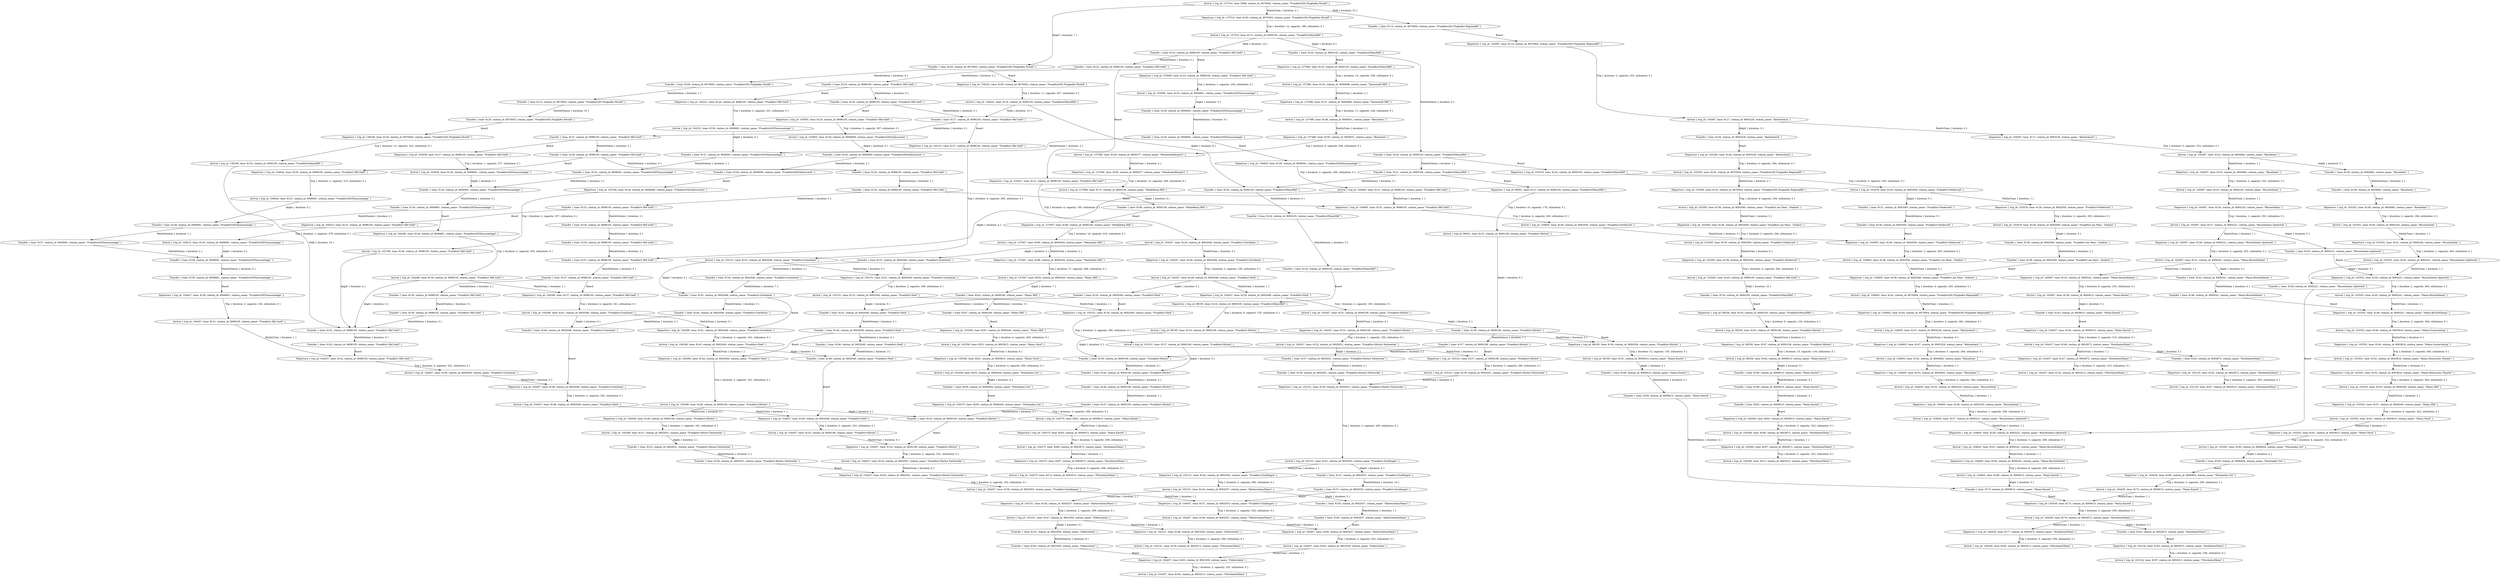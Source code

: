 digraph {
    0 [ label = "Transfer { time: 8124, station_id: 8000105, station_name: \"Frankfurt(Main)Hbf\" }" ]
    1 [ label = "Departure { trip_id: 99195, time: 8124, station_id: 8000105, station_name: \"Frankfurt(Main)Hbf\" }" ]
    2 [ label = "Transfer { time: 8124, station_id: 8000105, station_name: \"Frankfurt(Main)Hbf\" }" ]
    3 [ label = "Arrival { trip_id: 99195, time: 8133, station_id: 8000106, station_name: \"Frankfurt-Höchst\" }" ]
    4 [ label = "Departure { trip_id: 99195, time: 8136, station_id: 8000106, station_name: \"Frankfurt-Höchst\" }" ]
    5 [ label = "Transfer { time: 8136, station_id: 8000106, station_name: \"Frankfurt-Höchst\" }" ]
    6 [ label = "Arrival { trip_id: 99195, time: 8151, station_id: 8000615, station_name: \"Mainz-Kastel\" }" ]
    7 [ label = "Transfer { time: 8169, station_id: 8000615, station_name: \"Mainz-Kastel\" }" ]
    8 [ label = "Transfer { time: 8199, station_id: 8000615, station_name: \"Mainz-Kastel\" }" ]
    9 [ label = "Departure { trip_id: 99258, time: 8154, station_id: 8000105, station_name: \"Frankfurt(Main)Hbf\" }" ]
    10 [ label = "Transfer { time: 8154, station_id: 8000105, station_name: \"Frankfurt(Main)Hbf\" }" ]
    11 [ label = "Arrival { trip_id: 99258, time: 8163, station_id: 8000106, station_name: \"Frankfurt-Höchst\" }" ]
    12 [ label = "Departure { trip_id: 99258, time: 8167, station_id: 8000106, station_name: \"Frankfurt-Höchst\" }" ]
    13 [ label = "Arrival { trip_id: 99258, time: 8182, station_id: 8000615, station_name: \"Mainz-Kastel\" }" ]
    14 [ label = "Departure { trip_id: 99501, time: 8121, station_id: 8000105, station_name: \"Frankfurt(Main)Hbf\" }" ]
    15 [ label = "Transfer { time: 8121, station_id: 8000105, station_name: \"Frankfurt(Main)Hbf\" }" ]
    16 [ label = "Arrival { trip_id: 99501, time: 8131, station_id: 8000106, station_name: \"Frankfurt-Höchst\" }" ]
    17 [ label = "Transfer { time: 8124, station_id: 8000105, station_name: \"Frankfurt(Main)Hbf\" }" ]
    18 [ label = "Transfer { time: 8142, station_id: 8098105, station_name: \"Frankfurt Hbf (tief)\" }" ]
    19 [ label = "Transfer { time: 8137, station_id: 8006691, station_name: \"Frankfurt(M)Taunusanlage\" }" ]
    20 [ label = "Transfer { time: 8139, station_id: 8098105, station_name: \"Frankfurt Hbf (tief)\" }" ]
    21 [ label = "Departure { trip_id: 103095, time: 8122, station_id: 8098105, station_name: \"Frankfurt Hbf (tief)\" }" ]
    22 [ label = "Transfer { time: 8122, station_id: 8098105, station_name: \"Frankfurt Hbf (tief)\" }" ]
    23 [ label = "Arrival { trip_id: 103095, time: 8123, station_id: 8006691, station_name: \"Frankfurt(M)Taunusanlage\" }" ]
    24 [ label = "Departure { trip_id: 103134, time: 8192, station_id: 8002872, station_name: \"Hochheim(Main)\" }" ]
    25 [ label = "Transfer { time: 8192, station_id: 8002872, station_name: \"Hochheim(Main)\" }" ]
    26 [ label = "Arrival { trip_id: 103134, time: 8197, station_id: 8002013, station_name: \"Flörsheim(Main)\" }" ]
    27 [ label = "Departure { trip_id: 103135, time: 8162, station_id: 8002872, station_name: \"Hochheim(Main)\" }" ]
    28 [ label = "Transfer { time: 8162, station_id: 8002872, station_name: \"Hochheim(Main)\" }" ]
    29 [ label = "Arrival { trip_id: 103135, time: 8167, station_id: 8002013, station_name: \"Flörsheim(Main)\" }" ]
    30 [ label = "Transfer { time: 8134, station_id: 8098105, station_name: \"Frankfurt Hbf (tief)\" }" ]
    31 [ label = "Transfer { time: 8136, station_id: 8006691, station_name: \"Frankfurt(M)Taunusanlage\" }" ]
    32 [ label = "Transfer { time: 8147, station_id: 8002053, station_name: \"Frankfurt-Sindlingen\" }" ]
    33 [ label = "Transfer { time: 8152, station_id: 8002051, station_name: \"Frankfurt-Höchst Farbwerke\" }" ]
    34 [ label = "Departure { trip_id: 103151, time: 8127, station_id: 8098105, station_name: \"Frankfurt Hbf (tief)\" }" ]
    35 [ label = "Transfer { time: 8127, station_id: 8098105, station_name: \"Frankfurt Hbf (tief)\" }" ]
    36 [ label = "Arrival { trip_id: 103151, time: 8131, station_id: 8002046, station_name: \"Frankfurt-Griesheim\" }" ]
    37 [ label = "Departure { trip_id: 103151, time: 8131, station_id: 8002046, station_name: \"Frankfurt-Griesheim\" }" ]
    38 [ label = "Transfer { time: 8131, station_id: 8002046, station_name: \"Frankfurt-Griesheim\" }" ]
    39 [ label = "Arrival { trip_id: 103151, time: 8133, station_id: 8002049, station_name: \"Frankfurt-Nied\" }" ]
    40 [ label = "Departure { trip_id: 103151, time: 8134, station_id: 8002049, station_name: \"Frankfurt-Nied\" }" ]
    41 [ label = "Transfer { time: 8134, station_id: 8002049, station_name: \"Frankfurt-Nied\" }" ]
    42 [ label = "Arrival { trip_id: 103151, time: 8137, station_id: 8000106, station_name: \"Frankfurt-Höchst\" }" ]
    43 [ label = "Departure { trip_id: 103151, time: 8137, station_id: 8000106, station_name: \"Frankfurt-Höchst\" }" ]
    44 [ label = "Transfer { time: 8137, station_id: 8000106, station_name: \"Frankfurt-Höchst\" }" ]
    45 [ label = "Arrival { trip_id: 103151, time: 8139, station_id: 8002051, station_name: \"Frankfurt-Höchst Farbwerke\" }" ]
    46 [ label = "Departure { trip_id: 103151, time: 8139, station_id: 8002051, station_name: \"Frankfurt-Höchst Farbwerke\" }" ]
    47 [ label = "Transfer { time: 8139, station_id: 8002051, station_name: \"Frankfurt-Höchst Farbwerke\" }" ]
    48 [ label = "Arrival { trip_id: 103151, time: 8141, station_id: 8002053, station_name: \"Frankfurt-Sindlingen\" }" ]
    49 [ label = "Departure { trip_id: 103151, time: 8142, station_id: 8002053, station_name: \"Frankfurt-Sindlingen\" }" ]
    50 [ label = "Arrival { trip_id: 103151, time: 8144, station_id: 8002637, station_name: \"Hattersheim(Main)\" }" ]
    51 [ label = "Departure { trip_id: 103151, time: 8145, station_id: 8002637, station_name: \"Hattersheim(Main)\" }" ]
    52 [ label = "Arrival { trip_id: 103151, time: 8147, station_id: 8001659, station_name: \"Eddersheim\" }" ]
    53 [ label = "Departure { trip_id: 103151, time: 8148, station_id: 8001659, station_name: \"Eddersheim\" }" ]
    54 [ label = "Arrival { trip_id: 103151, time: 8150, station_id: 8002013, station_name: \"Flörsheim(Main)\" }" ]
    55 [ label = "Transfer { time: 8142, station_id: 8000241, station_name: \"Mainz-Bischofsheim\" }" ]
    56 [ label = "Departure { trip_id: 103265, time: 8126, station_id: 8003228, station_name: \"Kelsterbach\" }" ]
    57 [ label = "Transfer { time: 8126, station_id: 8003228, station_name: \"Kelsterbach\" }" ]
    58 [ label = "Arrival { trip_id: 103265, time: 8130, station_id: 8070004, station_name: \"Frankfurt(M) Flughafen Regionalbf\" }" ]
    59 [ label = "Departure { trip_id: 103265, time: 8132, station_id: 8070004, station_name: \"Frankfurt(M) Flughafen Regionalbf\" }" ]
    60 [ label = "Arrival { trip_id: 103265, time: 8136, station_id: 8002040, station_name: \"Frankfurt am Main - Stadion\" }" ]
    61 [ label = "Departure { trip_id: 103265, time: 8136, station_id: 8002040, station_name: \"Frankfurt am Main - Stadion\" }" ]
    62 [ label = "Transfer { time: 8136, station_id: 8002040, station_name: \"Frankfurt am Main - Stadion\" }" ]
    63 [ label = "Arrival { trip_id: 103265, time: 8139, station_id: 8002050, station_name: \"Frankfurt-Niederrad\" }" ]
    64 [ label = "Departure { trip_id: 103265, time: 8139, station_id: 8002050, station_name: \"Frankfurt-Niederrad\" }" ]
    65 [ label = "Arrival { trip_id: 103265, time: 8143, station_id: 8098105, station_name: \"Frankfurt Hbf (tief)\" }" ]
    66 [ label = "Departure { trip_id: 103352, time: 8138, station_id: 8004962, station_name: \"Raunheim\" }" ]
    67 [ label = "Transfer { time: 8138, station_id: 8004962, station_name: \"Raunheim\" }" ]
    68 [ label = "Arrival { trip_id: 103352, time: 8140, station_id: 8005220, station_name: \"Rüsselsheim\" }" ]
    69 [ label = "Departure { trip_id: 103352, time: 8141, station_id: 8005220, station_name: \"Rüsselsheim\" }" ]
    70 [ label = "Arrival { trip_id: 103352, time: 8142, station_id: 8005221, station_name: \"Rüsselsheim Opelwerk\" }" ]
    71 [ label = "Departure { trip_id: 103352, time: 8143, station_id: 8005221, station_name: \"Rüsselsheim Opelwerk\" }" ]
    72 [ label = "Transfer { time: 8143, station_id: 8005221, station_name: \"Rüsselsheim Opelwerk\" }" ]
    73 [ label = "Arrival { trip_id: 103352, time: 8145, station_id: 8000241, station_name: \"Mainz-Bischofsheim\" }" ]
    74 [ label = "Departure { trip_id: 103352, time: 8146, station_id: 8000241, station_name: \"Mainz-Bischofsheim\" }" ]
    75 [ label = "Transfer { time: 8146, station_id: 8000241, station_name: \"Mainz-Bischofsheim\" }" ]
    76 [ label = "Arrival { trip_id: 103352, time: 8149, station_id: 8003818, station_name: \"Mainz-Gustavsburg\" }" ]
    77 [ label = "Departure { trip_id: 103352, time: 8149, station_id: 8003818, station_name: \"Mainz-Gustavsburg\" }" ]
    78 [ label = "Arrival { trip_id: 103352, time: 8152, station_id: 8003816, station_name: \"Mainz Römisches Theater\" }" ]
    79 [ label = "Departure { trip_id: 103352, time: 8152, station_id: 8003816, station_name: \"Mainz Römisches Theater\" }" ]
    80 [ label = "Arrival { trip_id: 103352, time: 8155, station_id: 8000240, station_name: \"Mainz Hbf\" }" ]
    81 [ label = "Departure { trip_id: 103352, time: 8157, station_id: 8000240, station_name: \"Mainz Hbf\" }" ]
    82 [ label = "Arrival { trip_id: 103352, time: 8161, station_id: 8003815, station_name: \"Mainz Nord\" }" ]
    83 [ label = "Departure { trip_id: 103352, time: 8161, station_id: 8003815, station_name: \"Mainz Nord\" }" ]
    84 [ label = "Arrival { trip_id: 103352, time: 8165, station_id: 8006404, station_name: \"Wiesbaden Ost\" }" ]
    85 [ label = "Departure { trip_id: 103356, time: 8247, station_id: 8000240, station_name: \"Mainz Hbf\" }" ]
    86 [ label = "Transfer { time: 8247, station_id: 8000240, station_name: \"Mainz Hbf\" }" ]
    87 [ label = "Arrival { trip_id: 103356, time: 8251, station_id: 8003815, station_name: \"Mainz Nord\" }" ]
    88 [ label = "Departure { trip_id: 103356, time: 8251, station_id: 8003815, station_name: \"Mainz Nord\" }" ]
    89 [ label = "Arrival { trip_id: 103356, time: 8255, station_id: 8006404, station_name: \"Wiesbaden Ost\" }" ]
    90 [ label = "Transfer { time: 8131, station_id: 8002050, station_name: \"Frankfurt-Niederrad\" }" ]
    91 [ label = "Departure { trip_id: 103478, time: 8120, station_id: 8000105, station_name: \"Frankfurt(Main)Hbf\" }" ]
    92 [ label = "Transfer { time: 8120, station_id: 8000105, station_name: \"Frankfurt(Main)Hbf\" }" ]
    93 [ label = "Arrival { trip_id: 103478, time: 8125, station_id: 8002050, station_name: \"Frankfurt-Niederrad\" }" ]
    94 [ label = "Departure { trip_id: 103478, time: 8126, station_id: 8002050, station_name: \"Frankfurt-Niederrad\" }" ]
    95 [ label = "Arrival { trip_id: 103478, time: 8128, station_id: 8002040, station_name: \"Frankfurt am Main - Stadion\" }" ]
    96 [ label = "Transfer { time: 8132, station_id: 8006691, station_name: \"Frankfurt(M)Taunusanlage\" }" ]
    97 [ label = "Transfer { time: 8134, station_id: 8098105, station_name: \"Frankfurt Hbf (tief)\" }" ]
    98 [ label = "Departure { trip_id: 103638, time: 8127, station_id: 8098105, station_name: \"Frankfurt Hbf (tief)\" }" ]
    99 [ label = "Transfer { time: 8127, station_id: 8098105, station_name: \"Frankfurt Hbf (tief)\" }" ]
    100 [ label = "Arrival { trip_id: 103638, time: 8128, station_id: 8006691, station_name: \"Frankfurt(M)Taunusanlage\" }" ]
    101 [ label = "Transfer { time: 8129, station_id: 8006691, station_name: \"Frankfurt(M)Taunusanlage\" }" ]
    102 [ label = "Departure { trip_id: 103768, time: 8134, station_id: 8006690, station_name: \"Frankfurt(M)Galluswarte\" }" ]
    103 [ label = "Transfer { time: 8134, station_id: 8006690, station_name: \"Frankfurt(M)Galluswarte\" }" ]
    104 [ label = "Arrival { trip_id: 103768, time: 8136, station_id: 8098105, station_name: \"Frankfurt Hbf (tief)\" }" ]
    105 [ label = "Transfer { time: 8137, station_id: 8098105, station_name: \"Frankfurt Hbf (tief)\" }" ]
    106 [ label = "Transfer { time: 8139, station_id: 8006691, station_name: \"Frankfurt(M)Taunusanlage\" }" ]
    107 [ label = "Departure { trip_id: 103835, time: 8124, station_id: 8098105, station_name: \"Frankfurt Hbf (tief)\" }" ]
    108 [ label = "Transfer { time: 8124, station_id: 8098105, station_name: \"Frankfurt Hbf (tief)\" }" ]
    109 [ label = "Arrival { trip_id: 103835, time: 8126, station_id: 8006690, station_name: \"Frankfurt(M)Galluswarte\" }" ]
    110 [ label = "Transfer { time: 8129, station_id: 8098105, station_name: \"Frankfurt Hbf (tief)\" }" ]
    111 [ label = "Transfer { time: 8132, station_id: 8006690, station_name: \"Frankfurt(M)Galluswarte\" }" ]
    112 [ label = "Departure { trip_id: 104015, time: 8132, station_id: 8098105, station_name: \"Frankfurt Hbf (tief)\" }" ]
    113 [ label = "Transfer { time: 8132, station_id: 8098105, station_name: \"Frankfurt Hbf (tief)\" }" ]
    114 [ label = "Arrival { trip_id: 104015, time: 8133, station_id: 8006691, station_name: \"Frankfurt(M)Taunusanlage\" }" ]
    115 [ label = "Transfer { time: 8134, station_id: 8006691, station_name: \"Frankfurt(M)Taunusanlage\" }" ]
    116 [ label = "Transfer { time: 8144, station_id: 8000106, station_name: \"Frankfurt-Höchst\" }" ]
    117 [ label = "Transfer { time: 8146, station_id: 8002049, station_name: \"Frankfurt-Nied\" }" ]
    118 [ label = "Transfer { time: 8134, station_id: 8002046, station_name: \"Frankfurt-Griesheim\" }" ]
    119 [ label = "Transfer { time: 8139, station_id: 8098105, station_name: \"Frankfurt Hbf (tief)\" }" ]
    120 [ label = "Departure { trip_id: 104221, time: 8124, station_id: 8098105, station_name: \"Frankfurt Hbf (tief)\" }" ]
    121 [ label = "Transfer { time: 8124, station_id: 8098105, station_name: \"Frankfurt Hbf (tief)\" }" ]
    122 [ label = "Arrival { trip_id: 104221, time: 8126, station_id: 8006691, station_name: \"Frankfurt(M)Taunusanlage\" }" ]
    123 [ label = "Departure { trip_id: 104296, time: 8134, station_id: 8006691, station_name: \"Frankfurt(M)Taunusanlage\" }" ]
    124 [ label = "Transfer { time: 8134, station_id: 8006691, station_name: \"Frankfurt(M)Taunusanlage\" }" ]
    125 [ label = "Arrival { trip_id: 104296, time: 8136, station_id: 8098105, station_name: \"Frankfurt Hbf (tief)\" }" ]
    126 [ label = "Departure { trip_id: 104296, time: 8137, station_id: 8098105, station_name: \"Frankfurt Hbf (tief)\" }" ]
    127 [ label = "Transfer { time: 8137, station_id: 8098105, station_name: \"Frankfurt Hbf (tief)\" }" ]
    128 [ label = "Arrival { trip_id: 104296, time: 8141, station_id: 8002046, station_name: \"Frankfurt-Griesheim\" }" ]
    129 [ label = "Departure { trip_id: 104296, time: 8141, station_id: 8002046, station_name: \"Frankfurt-Griesheim\" }" ]
    130 [ label = "Transfer { time: 8141, station_id: 8002046, station_name: \"Frankfurt-Griesheim\" }" ]
    131 [ label = "Arrival { trip_id: 104296, time: 8143, station_id: 8002049, station_name: \"Frankfurt-Nied\" }" ]
    132 [ label = "Departure { trip_id: 104296, time: 8144, station_id: 8002049, station_name: \"Frankfurt-Nied\" }" ]
    133 [ label = "Transfer { time: 8144, station_id: 8002049, station_name: \"Frankfurt-Nied\" }" ]
    134 [ label = "Arrival { trip_id: 104296, time: 8146, station_id: 8000106, station_name: \"Frankfurt-Höchst\" }" ]
    135 [ label = "Departure { trip_id: 104296, time: 8146, station_id: 8000106, station_name: \"Frankfurt-Höchst\" }" ]
    136 [ label = "Transfer { time: 8146, station_id: 8000106, station_name: \"Frankfurt-Höchst\" }" ]
    137 [ label = "Arrival { trip_id: 104296, time: 8147, station_id: 8002051, station_name: \"Frankfurt-Höchst Farbwerke\" }" ]
    138 [ label = "Departure { trip_id: 104347, time: 8122, station_id: 8098105, station_name: \"Frankfurt Hbf (tief)\" }" ]
    139 [ label = "Transfer { time: 8122, station_id: 8098105, station_name: \"Frankfurt Hbf (tief)\" }" ]
    140 [ label = "Arrival { trip_id: 104347, time: 8126, station_id: 8002046, station_name: \"Frankfurt-Griesheim\" }" ]
    141 [ label = "Departure { trip_id: 104347, time: 8126, station_id: 8002046, station_name: \"Frankfurt-Griesheim\" }" ]
    142 [ label = "Arrival { trip_id: 104347, time: 8128, station_id: 8002049, station_name: \"Frankfurt-Nied\" }" ]
    143 [ label = "Departure { trip_id: 104347, time: 8129, station_id: 8002049, station_name: \"Frankfurt-Nied\" }" ]
    144 [ label = "Arrival { trip_id: 104347, time: 8131, station_id: 8000106, station_name: \"Frankfurt-Höchst\" }" ]
    145 [ label = "Departure { trip_id: 104347, time: 8131, station_id: 8000106, station_name: \"Frankfurt-Höchst\" }" ]
    146 [ label = "Arrival { trip_id: 104347, time: 8132, station_id: 8002051, station_name: \"Frankfurt-Höchst Farbwerke\" }" ]
    147 [ label = "Departure { trip_id: 104360, time: 8203, station_id: 8000615, station_name: \"Mainz-Kastel\" }" ]
    148 [ label = "Transfer { time: 8203, station_id: 8000615, station_name: \"Mainz-Kastel\" }" ]
    149 [ label = "Arrival { trip_id: 104360, time: 8206, station_id: 8002872, station_name: \"Hochheim(Main)\" }" ]
    150 [ label = "Departure { trip_id: 104360, time: 8207, station_id: 8002872, station_name: \"Hochheim(Main)\" }" ]
    151 [ label = "Arrival { trip_id: 104360, time: 8212, station_id: 8002013, station_name: \"Flörsheim(Main)\" }" ]
    152 [ label = "Departure { trip_id: 104375, time: 8259, station_id: 8006404, station_name: \"Wiesbaden Ost\" }" ]
    153 [ label = "Transfer { time: 8259, station_id: 8006404, station_name: \"Wiesbaden Ost\" }" ]
    154 [ label = "Arrival { trip_id: 104375, time: 8262, station_id: 8000615, station_name: \"Mainz-Kastel\" }" ]
    155 [ label = "Departure { trip_id: 104375, time: 8263, station_id: 8000615, station_name: \"Mainz-Kastel\" }" ]
    156 [ label = "Arrival { trip_id: 104375, time: 8266, station_id: 8002872, station_name: \"Hochheim(Main)\" }" ]
    157 [ label = "Departure { trip_id: 104375, time: 8267, station_id: 8002872, station_name: \"Hochheim(Main)\" }" ]
    158 [ label = "Arrival { trip_id: 104375, time: 8272, station_id: 8002013, station_name: \"Flörsheim(Main)\" }" ]
    159 [ label = "Transfer { time: 8137, station_id: 8002051, station_name: \"Frankfurt-Höchst Farbwerke\" }" ]
    160 [ label = "Transfer { time: 8139, station_id: 8000106, station_name: \"Frankfurt-Höchst\" }" ]
    161 [ label = "Transfer { time: 8141, station_id: 8002049, station_name: \"Frankfurt-Nied\" }" ]
    162 [ label = "Transfer { time: 8144, station_id: 8002046, station_name: \"Frankfurt-Griesheim\" }" ]
    163 [ label = "Departure { trip_id: 104437, time: 8143, station_id: 8000615, station_name: \"Mainz-Kastel\" }" ]
    164 [ label = "Transfer { time: 8143, station_id: 8000615, station_name: \"Mainz-Kastel\" }" ]
    165 [ label = "Arrival { trip_id: 104437, time: 8146, station_id: 8002872, station_name: \"Hochheim(Main)\" }" ]
    166 [ label = "Departure { trip_id: 104437, time: 8147, station_id: 8002872, station_name: \"Hochheim(Main)\" }" ]
    167 [ label = "Arrival { trip_id: 104437, time: 8152, station_id: 8002013, station_name: \"Flörsheim(Main)\" }" ]
    168 [ label = "Transfer { time: 8155, station_id: 8001659, station_name: \"Eddersheim\" }" ]
    169 [ label = "Transfer { time: 8159, station_id: 8002637, station_name: \"Hattersheim(Main)\" }" ]
    170 [ label = "Departure { trip_id: 104439, time: 8169, station_id: 8006404, station_name: \"Wiesbaden Ost\" }" ]
    171 [ label = "Transfer { time: 8169, station_id: 8006404, station_name: \"Wiesbaden Ost\" }" ]
    172 [ label = "Arrival { trip_id: 104439, time: 8172, station_id: 8000615, station_name: \"Mainz-Kastel\" }" ]
    173 [ label = "Departure { trip_id: 104439, time: 8173, station_id: 8000615, station_name: \"Mainz-Kastel\" }" ]
    174 [ label = "Transfer { time: 8173, station_id: 8000615, station_name: \"Mainz-Kastel\" }" ]
    175 [ label = "Arrival { trip_id: 104439, time: 8176, station_id: 8002872, station_name: \"Hochheim(Main)\" }" ]
    176 [ label = "Departure { trip_id: 104439, time: 8177, station_id: 8002872, station_name: \"Hochheim(Main)\" }" ]
    177 [ label = "Arrival { trip_id: 104439, time: 8182, station_id: 8002013, station_name: \"Flörsheim(Main)\" }" ]
    178 [ label = "Departure { trip_id: 104457, time: 8139, station_id: 8006691, station_name: \"Frankfurt(M)Taunusanlage\" }" ]
    179 [ label = "Transfer { time: 8139, station_id: 8006691, station_name: \"Frankfurt(M)Taunusanlage\" }" ]
    180 [ label = "Arrival { trip_id: 104457, time: 8141, station_id: 8098105, station_name: \"Frankfurt Hbf (tief)\" }" ]
    181 [ label = "Departure { trip_id: 104457, time: 8142, station_id: 8098105, station_name: \"Frankfurt Hbf (tief)\" }" ]
    182 [ label = "Transfer { time: 8142, station_id: 8098105, station_name: \"Frankfurt Hbf (tief)\" }" ]
    183 [ label = "Arrival { trip_id: 104457, time: 8146, station_id: 8002046, station_name: \"Frankfurt-Griesheim\" }" ]
    184 [ label = "Departure { trip_id: 104457, time: 8146, station_id: 8002046, station_name: \"Frankfurt-Griesheim\" }" ]
    185 [ label = "Transfer { time: 8146, station_id: 8002046, station_name: \"Frankfurt-Griesheim\" }" ]
    186 [ label = "Arrival { trip_id: 104457, time: 8148, station_id: 8002049, station_name: \"Frankfurt-Nied\" }" ]
    187 [ label = "Departure { trip_id: 104457, time: 8149, station_id: 8002049, station_name: \"Frankfurt-Nied\" }" ]
    188 [ label = "Transfer { time: 8149, station_id: 8002049, station_name: \"Frankfurt-Nied\" }" ]
    189 [ label = "Arrival { trip_id: 104457, time: 8152, station_id: 8000106, station_name: \"Frankfurt-Höchst\" }" ]
    190 [ label = "Departure { trip_id: 104457, time: 8152, station_id: 8000106, station_name: \"Frankfurt-Höchst\" }" ]
    191 [ label = "Transfer { time: 8152, station_id: 8000106, station_name: \"Frankfurt-Höchst\" }" ]
    192 [ label = "Arrival { trip_id: 104457, time: 8154, station_id: 8002051, station_name: \"Frankfurt-Höchst Farbwerke\" }" ]
    193 [ label = "Departure { trip_id: 104457, time: 8154, station_id: 8002051, station_name: \"Frankfurt-Höchst Farbwerke\" }" ]
    194 [ label = "Transfer { time: 8154, station_id: 8002051, station_name: \"Frankfurt-Höchst Farbwerke\" }" ]
    195 [ label = "Arrival { trip_id: 104457, time: 8156, station_id: 8002053, station_name: \"Frankfurt-Sindlingen\" }" ]
    196 [ label = "Departure { trip_id: 104457, time: 8157, station_id: 8002053, station_name: \"Frankfurt-Sindlingen\" }" ]
    197 [ label = "Transfer { time: 8157, station_id: 8002053, station_name: \"Frankfurt-Sindlingen\" }" ]
    198 [ label = "Arrival { trip_id: 104457, time: 8159, station_id: 8002637, station_name: \"Hattersheim(Main)\" }" ]
    199 [ label = "Departure { trip_id: 104457, time: 8160, station_id: 8002637, station_name: \"Hattersheim(Main)\" }" ]
    200 [ label = "Transfer { time: 8160, station_id: 8002637, station_name: \"Hattersheim(Main)\" }" ]
    201 [ label = "Arrival { trip_id: 104457, time: 8162, station_id: 8001659, station_name: \"Eddersheim\" }" ]
    202 [ label = "Departure { trip_id: 104457, time: 8163, station_id: 8001659, station_name: \"Eddersheim\" }" ]
    203 [ label = "Transfer { time: 8163, station_id: 8001659, station_name: \"Eddersheim\" }" ]
    204 [ label = "Arrival { trip_id: 104457, time: 8165, station_id: 8002013, station_name: \"Flörsheim(Main)\" }" ]
    205 [ label = "Departure { trip_id: 104587, time: 8114, station_id: 8070004, station_name: \"Frankfurt(M) Flughafen Regionalbf\" }" ]
    206 [ label = "Transfer { time: 8114, station_id: 8070004, station_name: \"Frankfurt(M) Flughafen Regionalbf\" }" ]
    207 [ label = "Arrival { trip_id: 104587, time: 8117, station_id: 8003228, station_name: \"Kelsterbach\" }" ]
    208 [ label = "Departure { trip_id: 104587, time: 8117, station_id: 8003228, station_name: \"Kelsterbach\" }" ]
    209 [ label = "Arrival { trip_id: 104587, time: 8122, station_id: 8004962, station_name: \"Raunheim\" }" ]
    210 [ label = "Departure { trip_id: 104587, time: 8123, station_id: 8004962, station_name: \"Raunheim\" }" ]
    211 [ label = "Arrival { trip_id: 104587, time: 8125, station_id: 8005220, station_name: \"Rüsselsheim\" }" ]
    212 [ label = "Departure { trip_id: 104587, time: 8126, station_id: 8005220, station_name: \"Rüsselsheim\" }" ]
    213 [ label = "Arrival { trip_id: 104587, time: 8127, station_id: 8005221, station_name: \"Rüsselsheim Opelwerk\" }" ]
    214 [ label = "Departure { trip_id: 104587, time: 8128, station_id: 8005221, station_name: \"Rüsselsheim Opelwerk\" }" ]
    215 [ label = "Arrival { trip_id: 104587, time: 8131, station_id: 8000241, station_name: \"Mainz-Bischofsheim\" }" ]
    216 [ label = "Departure { trip_id: 104587, time: 8132, station_id: 8000241, station_name: \"Mainz-Bischofsheim\" }" ]
    217 [ label = "Arrival { trip_id: 104587, time: 8138, station_id: 8000615, station_name: \"Mainz-Kastel\" }" ]
    218 [ label = "Transfer { time: 8199, station_id: 8000615, station_name: \"Mainz-Kastel\" }" ]
    219 [ label = "Departure { trip_id: 104605, time: 8129, station_id: 8006691, station_name: \"Frankfurt(M)Taunusanlage\" }" ]
    220 [ label = "Transfer { time: 8129, station_id: 8006691, station_name: \"Frankfurt(M)Taunusanlage\" }" ]
    221 [ label = "Arrival { trip_id: 104605, time: 8131, station_id: 8098105, station_name: \"Frankfurt Hbf (tief)\" }" ]
    222 [ label = "Departure { trip_id: 104605, time: 8132, station_id: 8098105, station_name: \"Frankfurt Hbf (tief)\" }" ]
    223 [ label = "Transfer { time: 8132, station_id: 8098105, station_name: \"Frankfurt Hbf (tief)\" }" ]
    224 [ label = "Arrival { trip_id: 104605, time: 8136, station_id: 8002050, station_name: \"Frankfurt-Niederrad\" }" ]
    225 [ label = "Departure { trip_id: 104605, time: 8136, station_id: 8002050, station_name: \"Frankfurt-Niederrad\" }" ]
    226 [ label = "Transfer { time: 8136, station_id: 8002050, station_name: \"Frankfurt-Niederrad\" }" ]
    227 [ label = "Arrival { trip_id: 104605, time: 8138, station_id: 8002040, station_name: \"Frankfurt am Main - Stadion\" }" ]
    228 [ label = "Departure { trip_id: 104605, time: 8138, station_id: 8002040, station_name: \"Frankfurt am Main - Stadion\" }" ]
    229 [ label = "Transfer { time: 8138, station_id: 8002040, station_name: \"Frankfurt am Main - Stadion\" }" ]
    230 [ label = "Arrival { trip_id: 104605, time: 8142, station_id: 8070004, station_name: \"Frankfurt(M) Flughafen Regionalbf\" }" ]
    231 [ label = "Departure { trip_id: 104605, time: 8144, station_id: 8070004, station_name: \"Frankfurt(M) Flughafen Regionalbf\" }" ]
    232 [ label = "Arrival { trip_id: 104605, time: 8147, station_id: 8003228, station_name: \"Kelsterbach\" }" ]
    233 [ label = "Departure { trip_id: 104605, time: 8147, station_id: 8003228, station_name: \"Kelsterbach\" }" ]
    234 [ label = "Arrival { trip_id: 104605, time: 8152, station_id: 8004962, station_name: \"Raunheim\" }" ]
    235 [ label = "Departure { trip_id: 104605, time: 8153, station_id: 8004962, station_name: \"Raunheim\" }" ]
    236 [ label = "Arrival { trip_id: 104605, time: 8155, station_id: 8005220, station_name: \"Rüsselsheim\" }" ]
    237 [ label = "Departure { trip_id: 104605, time: 8156, station_id: 8005220, station_name: \"Rüsselsheim\" }" ]
    238 [ label = "Arrival { trip_id: 104605, time: 8157, station_id: 8005221, station_name: \"Rüsselsheim Opelwerk\" }" ]
    239 [ label = "Departure { trip_id: 104605, time: 8158, station_id: 8005221, station_name: \"Rüsselsheim Opelwerk\" }" ]
    240 [ label = "Transfer { time: 8158, station_id: 8005221, station_name: \"Rüsselsheim Opelwerk\" }" ]
    241 [ label = "Arrival { trip_id: 104605, time: 8161, station_id: 8000241, station_name: \"Mainz-Bischofsheim\" }" ]
    242 [ label = "Departure { trip_id: 104605, time: 8162, station_id: 8000241, station_name: \"Mainz-Bischofsheim\" }" ]
    243 [ label = "Arrival { trip_id: 104605, time: 8168, station_id: 8000615, station_name: \"Mainz-Kastel\" }" ]
    244 [ label = "Transfer { time: 8169, station_id: 8000615, station_name: \"Mainz-Kastel\" }" ]
    245 [ label = "Transfer { time: 8136, station_id: 8004962, station_name: \"Raunheim\" }" ]
    246 [ label = "Departure { trip_id: 104644, time: 8129, station_id: 8098105, station_name: \"Frankfurt Hbf (tief)\" }" ]
    247 [ label = "Transfer { time: 8129, station_id: 8098105, station_name: \"Frankfurt Hbf (tief)\" }" ]
    248 [ label = "Arrival { trip_id: 104644, time: 8131, station_id: 8006691, station_name: \"Frankfurt(M)Taunusanlage\" }" ]
    249 [ label = "Transfer { time: 8131, station_id: 8006691, station_name: \"Frankfurt(M)Taunusanlage\" }" ]
    250 [ label = "Transfer { time: 8242, station_id: 8000240, station_name: \"Mainz Hbf\" }" ]
    251 [ label = "Transfer { time: 8147, station_id: 8000106, station_name: \"Frankfurt-Höchst\" }" ]
    252 [ label = "Arrival { trip_id: 137510, time: 8098, station_id: 8070003, station_name: \"Frankfurt(M) Flughafen Fernbf\" }" ]
    253 [ label = "Departure { trip_id: 137510, time: 8100, station_id: 8070003, station_name: \"Frankfurt(M) Flughafen Fernbf\" }" ]
    254 [ label = "Arrival { trip_id: 137510, time: 8112, station_id: 8000105, station_name: \"Frankfurt(Main)Hbf\" }" ]
    255 [ label = "Departure { trip_id: 137586, time: 8120, station_id: 8000105, station_name: \"Frankfurt(Main)Hbf\" }" ]
    256 [ label = "Transfer { time: 8120, station_id: 8000105, station_name: \"Frankfurt(Main)Hbf\" }" ]
    257 [ label = "Arrival { trip_id: 137586, time: 8135, station_id: 8000068, station_name: \"Darmstadt Hbf\" }" ]
    258 [ label = "Departure { trip_id: 137586, time: 8137, station_id: 8000068, station_name: \"Darmstadt Hbf\" }" ]
    259 [ label = "Arrival { trip_id: 137586, time: 8148, station_id: 8000031, station_name: \"Bensheim\" }" ]
    260 [ label = "Departure { trip_id: 137586, time: 8150, station_id: 8000031, station_name: \"Bensheim\" }" ]
    261 [ label = "Arrival { trip_id: 137586, time: 8158, station_id: 8000377, station_name: \"Weinheim(Bergstr)\" }" ]
    262 [ label = "Departure { trip_id: 137586, time: 8160, station_id: 8000377, station_name: \"Weinheim(Bergstr)\" }" ]
    263 [ label = "Arrival { trip_id: 137586, time: 8172, station_id: 8000156, station_name: \"Heidelberg Hbf\" }" ]
    264 [ label = "Departure { trip_id: 137647, time: 8180, station_id: 8000156, station_name: \"Heidelberg Hbf\" }" ]
    265 [ label = "Transfer { time: 8180, station_id: 8000156, station_name: \"Heidelberg Hbf\" }" ]
    266 [ label = "Arrival { trip_id: 137647, time: 8196, station_id: 8000244, station_name: \"Mannheim Hbf\" }" ]
    267 [ label = "Departure { trip_id: 137647, time: 8198, station_id: 8000244, station_name: \"Mannheim Hbf\" }" ]
    268 [ label = "Arrival { trip_id: 137647, time: 8235, station_id: 8000240, station_name: \"Mainz Hbf\" }" ]
    269 [ label = "Departure { trip_id: 138169, time: 8120, station_id: 8070003, station_name: \"Frankfurt(M) Flughafen Fernbf\" }" ]
    270 [ label = "Transfer { time: 8120, station_id: 8070003, station_name: \"Frankfurt(M) Flughafen Fernbf\" }" ]
    271 [ label = "Arrival { trip_id: 138169, time: 8132, station_id: 8000105, station_name: \"Frankfurt(Main)Hbf\" }" ]
    272 [ label = "Transfer { time: 8109, station_id: 8070003, station_name: \"Frankfurt(M) Flughafen Fernbf\" }" ]
    273 [ label = "Transfer { time: 8110, station_id: 8070003, station_name: \"Frankfurt(M) Flughafen Fernbf\" }" ]
    274 [ label = "Departure { trip_id: 138322, time: 8105, station_id: 8070003, station_name: \"Frankfurt(M) Flughafen Fernbf\" }" ]
    275 [ label = "Transfer { time: 8105, station_id: 8070003, station_name: \"Frankfurt(M) Flughafen Fernbf\" }" ]
    276 [ label = "Arrival { trip_id: 138322, time: 8116, station_id: 8000105, station_name: \"Frankfurt(Main)Hbf\" }" ]
    2 -> 1 [ label = "Board" ]
    1 -> 3 [ label = "Trip { duration: 9, capacity: 155, utilization: 0 }" ]
    5 -> 4 [ label = "Board" ]
    4 -> 6 [ label = "Trip { duration: 15, capacity: 155, utilization: 0 }" ]
    10 -> 9 [ label = "Board" ]
    9 -> 11 [ label = "Trip { duration: 9, capacity: 134, utilization: 0 }" ]
    12 -> 13 [ label = "Trip { duration: 15, capacity: 134, utilization: 0 }" ]
    15 -> 14 [ label = "Board" ]
    14 -> 16 [ label = "Trip { duration: 10, capacity: 170, utilization: 0 }" ]
    22 -> 21 [ label = "Board" ]
    21 -> 23 [ label = "Trip { duration: 1, capacity: 234, utilization: 0 }" ]
    25 -> 24 [ label = "Board" ]
    24 -> 26 [ label = "Trip { duration: 5, capacity: 238, utilization: 0 }" ]
    28 -> 27 [ label = "Board" ]
    27 -> 29 [ label = "Trip { duration: 5, capacity: 392, utilization: 0 }" ]
    35 -> 34 [ label = "Board" ]
    34 -> 36 [ label = "Trip { duration: 4, capacity: 290, utilization: 0 }" ]
    38 -> 37 [ label = "Board" ]
    37 -> 39 [ label = "Trip { duration: 2, capacity: 290, utilization: 0 }" ]
    41 -> 40 [ label = "Board" ]
    40 -> 42 [ label = "Trip { duration: 3, capacity: 290, utilization: 0 }" ]
    44 -> 43 [ label = "Board" ]
    43 -> 45 [ label = "Trip { duration: 2, capacity: 290, utilization: 0 }" ]
    47 -> 46 [ label = "Board" ]
    46 -> 48 [ label = "Trip { duration: 2, capacity: 290, utilization: 0 }" ]
    49 -> 50 [ label = "Trip { duration: 2, capacity: 290, utilization: 0 }" ]
    51 -> 52 [ label = "Trip { duration: 2, capacity: 290, utilization: 0 }" ]
    53 -> 54 [ label = "Trip { duration: 2, capacity: 290, utilization: 0 }" ]
    57 -> 56 [ label = "Board" ]
    56 -> 58 [ label = "Trip { duration: 4, capacity: 294, utilization: 0 }" ]
    59 -> 60 [ label = "Trip { duration: 4, capacity: 294, utilization: 0 }" ]
    61 -> 63 [ label = "Trip { duration: 3, capacity: 294, utilization: 0 }" ]
    64 -> 65 [ label = "Trip { duration: 4, capacity: 294, utilization: 0 }" ]
    67 -> 66 [ label = "Board" ]
    66 -> 68 [ label = "Trip { duration: 2, capacity: 264, utilization: 0 }" ]
    69 -> 70 [ label = "Trip { duration: 1, capacity: 264, utilization: 0 }" ]
    72 -> 71 [ label = "Board" ]
    71 -> 73 [ label = "Trip { duration: 2, capacity: 264, utilization: 0 }" ]
    75 -> 74 [ label = "Board" ]
    74 -> 76 [ label = "Trip { duration: 3, capacity: 264, utilization: 0 }" ]
    77 -> 78 [ label = "Trip { duration: 3, capacity: 264, utilization: 0 }" ]
    79 -> 80 [ label = "Trip { duration: 3, capacity: 264, utilization: 0 }" ]
    81 -> 82 [ label = "Trip { duration: 4, capacity: 322, utilization: 0 }" ]
    83 -> 84 [ label = "Trip { duration: 4, capacity: 322, utilization: 0 }" ]
    86 -> 85 [ label = "Board" ]
    85 -> 87 [ label = "Trip { duration: 4, capacity: 450, utilization: 0 }" ]
    88 -> 89 [ label = "Trip { duration: 4, capacity: 450, utilization: 0 }" ]
    92 -> 91 [ label = "Board" ]
    91 -> 93 [ label = "Trip { duration: 5, capacity: 293, utilization: 0 }" ]
    94 -> 95 [ label = "Trip { duration: 2, capacity: 293, utilization: 0 }" ]
    99 -> 98 [ label = "Board" ]
    98 -> 100 [ label = "Trip { duration: 1, capacity: 277, utilization: 0 }" ]
    103 -> 102 [ label = "Board" ]
    102 -> 104 [ label = "Trip { duration: 2, capacity: 357, utilization: 0 }" ]
    108 -> 107 [ label = "Board" ]
    107 -> 109 [ label = "Trip { duration: 2, capacity: 367, utilization: 0 }" ]
    113 -> 112 [ label = "Board" ]
    112 -> 114 [ label = "Trip { duration: 1, capacity: 279, utilization: 0 }" ]
    121 -> 120 [ label = "Board" ]
    120 -> 122 [ label = "Trip { duration: 2, capacity: 251, utilization: 0 }" ]
    124 -> 123 [ label = "Board" ]
    123 -> 125 [ label = "Trip { duration: 2, capacity: 335, utilization: 0 }" ]
    127 -> 126 [ label = "Board" ]
    126 -> 128 [ label = "Trip { duration: 4, capacity: 341, utilization: 0 }" ]
    130 -> 129 [ label = "Board" ]
    129 -> 131 [ label = "Trip { duration: 2, capacity: 341, utilization: 0 }" ]
    133 -> 132 [ label = "Board" ]
    132 -> 134 [ label = "Trip { duration: 2, capacity: 341, utilization: 0 }" ]
    135 -> 137 [ label = "Trip { duration: 1, capacity: 341, utilization: 0 }" ]
    139 -> 138 [ label = "Board" ]
    138 -> 140 [ label = "Trip { duration: 4, capacity: 195, utilization: 0 }" ]
    141 -> 142 [ label = "Trip { duration: 2, capacity: 195, utilization: 0 }" ]
    143 -> 144 [ label = "Trip { duration: 2, capacity: 195, utilization: 0 }" ]
    145 -> 146 [ label = "Trip { duration: 1, capacity: 195, utilization: 0 }" ]
    148 -> 147 [ label = "Board" ]
    147 -> 149 [ label = "Trip { duration: 3, capacity: 323, utilization: 0 }" ]
    150 -> 151 [ label = "Trip { duration: 5, capacity: 323, utilization: 0 }" ]
    153 -> 152 [ label = "Board" ]
    152 -> 154 [ label = "Trip { duration: 3, capacity: 208, utilization: 0 }" ]
    155 -> 156 [ label = "Trip { duration: 3, capacity: 208, utilization: 0 }" ]
    157 -> 158 [ label = "Trip { duration: 5, capacity: 208, utilization: 0 }" ]
    164 -> 163 [ label = "Board" ]
    163 -> 165 [ label = "Trip { duration: 3, capacity: 315, utilization: 0 }" ]
    166 -> 167 [ label = "Trip { duration: 5, capacity: 315, utilization: 0 }" ]
    171 -> 170 [ label = "Board" ]
    170 -> 172 [ label = "Trip { duration: 3, capacity: 259, utilization: 0 }" ]
    174 -> 173 [ label = "Board" ]
    173 -> 175 [ label = "Trip { duration: 3, capacity: 259, utilization: 0 }" ]
    176 -> 177 [ label = "Trip { duration: 5, capacity: 259, utilization: 0 }" ]
    179 -> 178 [ label = "Board" ]
    178 -> 180 [ label = "Trip { duration: 2, capacity: 252, utilization: 0 }" ]
    182 -> 181 [ label = "Board" ]
    181 -> 183 [ label = "Trip { duration: 4, capacity: 252, utilization: 0 }" ]
    185 -> 184 [ label = "Board" ]
    184 -> 186 [ label = "Trip { duration: 2, capacity: 252, utilization: 0 }" ]
    188 -> 187 [ label = "Board" ]
    187 -> 189 [ label = "Trip { duration: 3, capacity: 252, utilization: 0 }" ]
    191 -> 190 [ label = "Board" ]
    190 -> 192 [ label = "Trip { duration: 2, capacity: 252, utilization: 0 }" ]
    194 -> 193 [ label = "Board" ]
    193 -> 195 [ label = "Trip { duration: 2, capacity: 252, utilization: 0 }" ]
    197 -> 196 [ label = "Board" ]
    196 -> 198 [ label = "Trip { duration: 2, capacity: 252, utilization: 0 }" ]
    200 -> 199 [ label = "Board" ]
    199 -> 201 [ label = "Trip { duration: 2, capacity: 252, utilization: 0 }" ]
    203 -> 202 [ label = "Board" ]
    202 -> 204 [ label = "Trip { duration: 2, capacity: 252, utilization: 0 }" ]
    206 -> 205 [ label = "Board" ]
    205 -> 207 [ label = "Trip { duration: 3, capacity: 253, utilization: 0 }" ]
    208 -> 209 [ label = "Trip { duration: 5, capacity: 253, utilization: 0 }" ]
    210 -> 211 [ label = "Trip { duration: 2, capacity: 253, utilization: 0 }" ]
    212 -> 213 [ label = "Trip { duration: 1, capacity: 253, utilization: 0 }" ]
    214 -> 215 [ label = "Trip { duration: 3, capacity: 253, utilization: 0 }" ]
    216 -> 217 [ label = "Trip { duration: 6, capacity: 253, utilization: 0 }" ]
    220 -> 219 [ label = "Board" ]
    219 -> 221 [ label = "Trip { duration: 2, capacity: 269, utilization: 0 }" ]
    223 -> 222 [ label = "Board" ]
    222 -> 224 [ label = "Trip { duration: 4, capacity: 263, utilization: 0 }" ]
    226 -> 225 [ label = "Board" ]
    225 -> 227 [ label = "Trip { duration: 2, capacity: 263, utilization: 0 }" ]
    229 -> 228 [ label = "Board" ]
    228 -> 230 [ label = "Trip { duration: 4, capacity: 263, utilization: 0 }" ]
    231 -> 232 [ label = "Trip { duration: 3, capacity: 264, utilization: 0 }" ]
    233 -> 234 [ label = "Trip { duration: 5, capacity: 264, utilization: 0 }" ]
    235 -> 236 [ label = "Trip { duration: 2, capacity: 264, utilization: 0 }" ]
    237 -> 238 [ label = "Trip { duration: 1, capacity: 269, utilization: 0 }" ]
    240 -> 239 [ label = "Board" ]
    239 -> 241 [ label = "Trip { duration: 3, capacity: 269, utilization: 0 }" ]
    242 -> 243 [ label = "Trip { duration: 6, capacity: 269, utilization: 0 }" ]
    247 -> 246 [ label = "Board" ]
    246 -> 248 [ label = "Trip { duration: 2, capacity: 313, utilization: 0 }" ]
    253 -> 254 [ label = "Trip { duration: 12, capacity: 188, utilization: 0 }" ]
    256 -> 255 [ label = "Board" ]
    255 -> 257 [ label = "Trip { duration: 15, capacity: 259, utilization: 0 }" ]
    258 -> 259 [ label = "Trip { duration: 11, capacity: 244, utilization: 0 }" ]
    260 -> 261 [ label = "Trip { duration: 8, capacity: 209, utilization: 0 }" ]
    262 -> 263 [ label = "Trip { duration: 12, capacity: 209, utilization: 0 }" ]
    265 -> 264 [ label = "Board" ]
    264 -> 266 [ label = "Trip { duration: 16, capacity: 419, utilization: 0 }" ]
    267 -> 268 [ label = "Trip { duration: 37, capacity: 408, utilization: 0 }" ]
    270 -> 269 [ label = "Board" ]
    269 -> 271 [ label = "Trip { duration: 12, capacity: 222, utilization: 0 }" ]
    275 -> 274 [ label = "Board" ]
    274 -> 276 [ label = "Trip { duration: 11, capacity: 457, utilization: 0 }" ]
    101 -> 220 [ label = "WaitAtStation { duration: 0 }" ]
    220 -> 249 [ label = "WaitAtStation { duration: 2 }" ]
    249 -> 96 [ label = "WaitAtStation { duration: 1 }" ]
    96 -> 115 [ label = "WaitAtStation { duration: 2 }" ]
    115 -> 124 [ label = "WaitAtStation { duration: 0 }" ]
    124 -> 31 [ label = "WaitAtStation { duration: 2 }" ]
    31 -> 19 [ label = "WaitAtStation { duration: 1 }" ]
    19 -> 106 [ label = "WaitAtStation { duration: 2 }" ]
    106 -> 179 [ label = "WaitAtStation { duration: 0 }" ]
    248 -> 31 [ label = "Alight { duration: 5 }" ]
    114 -> 106 [ label = "Alight { duration: 5 }" ]
    122 -> 249 [ label = "Alight { duration: 5 }" ]
    100 -> 115 [ label = "Alight { duration: 5 }" ]
    23 -> 101 [ label = "Alight { duration: 5 }" ]
    230 -> 231 [ label = "WaitInTrain { duration: 2 }" ]
    58 -> 59 [ label = "WaitInTrain { duration: 2 }" ]
    32 -> 197 [ label = "WaitAtStation { duration: 10 }" ]
    48 -> 32 [ label = "Alight { duration: 5 }" ]
    48 -> 49 [ label = "WaitInTrain { duration: 1 }" ]
    195 -> 196 [ label = "WaitInTrain { duration: 1 }" ]
    245 -> 67 [ label = "WaitAtStation { duration: 2 }" ]
    209 -> 245 [ label = "Alight { duration: 5 }" ]
    209 -> 210 [ label = "WaitInTrain { duration: 1 }" ]
    234 -> 235 [ label = "WaitInTrain { duration: 1 }" ]
    207 -> 57 [ label = "Alight { duration: 5 }" ]
    232 -> 233 [ label = "WaitInTrain { duration: 0 }" ]
    207 -> 208 [ label = "WaitInTrain { duration: 0 }" ]
    168 -> 203 [ label = "WaitAtStation { duration: 8 }" ]
    52 -> 168 [ label = "Alight { duration: 5 }" ]
    201 -> 202 [ label = "WaitInTrain { duration: 1 }" ]
    52 -> 53 [ label = "WaitInTrain { duration: 1 }" ]
    76 -> 77 [ label = "WaitInTrain { duration: 0 }" ]
    261 -> 262 [ label = "WaitInTrain { duration: 2 }" ]
    256 -> 92 [ label = "WaitAtStation { duration: 0 }" ]
    92 -> 15 [ label = "WaitAtStation { duration: 1 }" ]
    15 -> 17 [ label = "WaitAtStation { duration: 3 }" ]
    17 -> 0 [ label = "WaitAtStation { duration: 0 }" ]
    0 -> 2 [ label = "WaitAtStation { duration: 0 }" ]
    276 -> 17 [ label = "Alight { duration: 8 }" ]
    254 -> 256 [ label = "Alight { duration: 8 }" ]
    7 -> 244 [ label = "WaitAtStation { duration: 0 }" ]
    244 -> 174 [ label = "WaitAtStation { duration: 4 }" ]
    218 -> 8 [ label = "WaitAtStation { duration: 0 }" ]
    8 -> 148 [ label = "WaitAtStation { duration: 4 }" ]
    13 -> 218 [ label = "Alight { duration: 5 }" ]
    217 -> 164 [ label = "Alight { duration: 5 }" ]
    243 -> 174 [ label = "Alight { duration: 5 }" ]
    6 -> 7 [ label = "Alight { duration: 5 }" ]
    172 -> 173 [ label = "WaitInTrain { duration: 1 }" ]
    154 -> 155 [ label = "WaitInTrain { duration: 1 }" ]
    266 -> 267 [ label = "WaitInTrain { duration: 2 }" ]
    111 -> 103 [ label = "WaitAtStation { duration: 2 }" ]
    109 -> 111 [ label = "Alight { duration: 5 }" ]
    257 -> 258 [ label = "WaitInTrain { duration: 2 }" ]
    259 -> 260 [ label = "WaitInTrain { duration: 2 }" ]
    55 -> 75 [ label = "WaitAtStation { duration: 4 }" ]
    215 -> 55 [ label = "Alight { duration: 4 }" ]
    215 -> 216 [ label = "WaitInTrain { duration: 1 }" ]
    241 -> 242 [ label = "WaitInTrain { duration: 1 }" ]
    73 -> 74 [ label = "WaitInTrain { duration: 1 }" ]
    250 -> 86 [ label = "WaitAtStation { duration: 5 }" ]
    268 -> 250 [ label = "Alight { duration: 7 }" ]
    80 -> 81 [ label = "WaitInTrain { duration: 2 }" ]
    90 -> 226 [ label = "WaitAtStation { duration: 5 }" ]
    93 -> 90 [ label = "Alight { duration: 5 }" ]
    224 -> 225 [ label = "WaitInTrain { duration: 0 }" ]
    93 -> 94 [ label = "WaitInTrain { duration: 1 }" ]
    63 -> 64 [ label = "WaitInTrain { duration: 0 }" ]
    5 -> 44 [ label = "WaitAtStation { duration: 1 }" ]
    44 -> 160 [ label = "WaitAtStation { duration: 2 }" ]
    160 -> 116 [ label = "WaitAtStation { duration: 5 }" ]
    116 -> 136 [ label = "WaitAtStation { duration: 2 }" ]
    136 -> 251 [ label = "WaitAtStation { duration: 1 }" ]
    251 -> 191 [ label = "WaitAtStation { duration: 5 }" ]
    3 -> 160 [ label = "Alight { duration: 5 }" ]
    42 -> 116 [ label = "Alight { duration: 5 }" ]
    16 -> 5 [ label = "Alight { duration: 5 }" ]
    134 -> 191 [ label = "Alight { duration: 5 }" ]
    144 -> 5 [ label = "Alight { duration: 5 }" ]
    3 -> 4 [ label = "WaitInTrain { duration: 3 }" ]
    42 -> 43 [ label = "WaitInTrain { duration: 0 }" ]
    134 -> 135 [ label = "WaitInTrain { duration: 0 }" ]
    144 -> 145 [ label = "WaitInTrain { duration: 0 }" ]
    189 -> 190 [ label = "WaitInTrain { duration: 0 }" ]
    11 -> 12 [ label = "WaitInTrain { duration: 4 }" ]
    89 -> 153 [ label = "Alight { duration: 4 }" ]
    84 -> 171 [ label = "Alight { duration: 4 }" ]
    22 -> 139 [ label = "WaitAtStation { duration: 0 }" ]
    139 -> 121 [ label = "WaitAtStation { duration: 2 }" ]
    121 -> 108 [ label = "WaitAtStation { duration: 0 }" ]
    108 -> 35 [ label = "WaitAtStation { duration: 3 }" ]
    35 -> 99 [ label = "WaitAtStation { duration: 0 }" ]
    99 -> 247 [ label = "WaitAtStation { duration: 2 }" ]
    247 -> 110 [ label = "WaitAtStation { duration: 0 }" ]
    110 -> 223 [ label = "WaitAtStation { duration: 3 }" ]
    223 -> 113 [ label = "WaitAtStation { duration: 0 }" ]
    113 -> 97 [ label = "WaitAtStation { duration: 2 }" ]
    97 -> 30 [ label = "WaitAtStation { duration: 0 }" ]
    30 -> 105 [ label = "WaitAtStation { duration: 3 }" ]
    105 -> 127 [ label = "WaitAtStation { duration: 0 }" ]
    127 -> 119 [ label = "WaitAtStation { duration: 2 }" ]
    119 -> 20 [ label = "WaitAtStation { duration: 0 }" ]
    20 -> 18 [ label = "WaitAtStation { duration: 3 }" ]
    18 -> 182 [ label = "WaitAtStation { duration: 0 }" ]
    221 -> 105 [ label = "Alight { duration: 4 }" ]
    104 -> 18 [ label = "Alight { duration: 4 }" ]
    125 -> 18 [ label = "Alight { duration: 4 }" ]
    221 -> 222 [ label = "WaitInTrain { duration: 1 }" ]
    180 -> 181 [ label = "WaitInTrain { duration: 1 }" ]
    125 -> 126 [ label = "WaitInTrain { duration: 1 }" ]
    159 -> 47 [ label = "WaitAtStation { duration: 2 }" ]
    33 -> 194 [ label = "WaitAtStation { duration: 2 }" ]
    146 -> 159 [ label = "Alight { duration: 2 }" ]
    137 -> 33 [ label = "Alight { duration: 2 }" ]
    192 -> 193 [ label = "WaitInTrain { duration: 0 }" ]
    45 -> 46 [ label = "WaitInTrain { duration: 0 }" ]
    213 -> 72 [ label = "Alight { duration: 5 }" ]
    70 -> 240 [ label = "Alight { duration: 5 }" ]
    213 -> 214 [ label = "WaitInTrain { duration: 1 }" ]
    238 -> 239 [ label = "WaitInTrain { duration: 1 }" ]
    70 -> 71 [ label = "WaitInTrain { duration: 1 }" ]
    38 -> 118 [ label = "WaitAtStation { duration: 3 }" ]
    118 -> 130 [ label = "WaitAtStation { duration: 7 }" ]
    130 -> 162 [ label = "WaitAtStation { duration: 3 }" ]
    162 -> 185 [ label = "WaitAtStation { duration: 2 }" ]
    36 -> 130 [ label = "Alight { duration: 5 }" ]
    140 -> 38 [ label = "Alight { duration: 5 }" ]
    128 -> 185 [ label = "Alight { duration: 5 }" ]
    36 -> 37 [ label = "WaitInTrain { duration: 0 }" ]
    140 -> 141 [ label = "WaitInTrain { duration: 0 }" ]
    183 -> 184 [ label = "WaitInTrain { duration: 0 }" ]
    128 -> 129 [ label = "WaitInTrain { duration: 0 }" ]
    175 -> 25 [ label = "Alight { duration: 5 }" ]
    165 -> 28 [ label = "Alight { duration: 5 }" ]
    175 -> 176 [ label = "WaitInTrain { duration: 1 }" ]
    165 -> 166 [ label = "WaitInTrain { duration: 1 }" ]
    156 -> 157 [ label = "WaitInTrain { duration: 1 }" ]
    149 -> 150 [ label = "WaitInTrain { duration: 1 }" ]
    41 -> 161 [ label = "WaitAtStation { duration: 7 }" ]
    161 -> 133 [ label = "WaitAtStation { duration: 3 }" ]
    133 -> 117 [ label = "WaitAtStation { duration: 2 }" ]
    117 -> 188 [ label = "WaitAtStation { duration: 3 }" ]
    131 -> 188 [ label = "Alight { duration: 5 }" ]
    39 -> 161 [ label = "Alight { duration: 5 }" ]
    142 -> 41 [ label = "Alight { duration: 5 }" ]
    131 -> 132 [ label = "WaitInTrain { duration: 1 }" ]
    186 -> 187 [ label = "WaitInTrain { duration: 1 }" ]
    39 -> 40 [ label = "WaitInTrain { duration: 1 }" ]
    142 -> 143 [ label = "WaitInTrain { duration: 1 }" ]
    263 -> 265 [ label = "Alight { duration: 6 }" ]
    87 -> 88 [ label = "WaitInTrain { duration: 0 }" ]
    82 -> 83 [ label = "WaitInTrain { duration: 0 }" ]
    275 -> 272 [ label = "WaitAtStation { duration: 4 }" ]
    272 -> 273 [ label = "WaitAtStation { duration: 1 }" ]
    273 -> 270 [ label = "WaitAtStation { duration: 10 }" ]
    252 -> 275 [ label = "Alight { duration: 7 }" ]
    252 -> 253 [ label = "WaitInTrain { duration: 2 }" ]
    62 -> 229 [ label = "WaitAtStation { duration: 2 }" ]
    95 -> 62 [ label = "Alight { duration: 5 }" ]
    227 -> 228 [ label = "WaitInTrain { duration: 0 }" ]
    60 -> 61 [ label = "WaitInTrain { duration: 0 }" ]
    169 -> 200 [ label = "WaitAtStation { duration: 1 }" ]
    50 -> 169 [ label = "Alight { duration: 5 }" ]
    198 -> 199 [ label = "WaitInTrain { duration: 1 }" ]
    50 -> 51 [ label = "WaitInTrain { duration: 1 }" ]
    236 -> 237 [ label = "WaitInTrain { duration: 1 }" ]
    211 -> 212 [ label = "WaitInTrain { duration: 1 }" ]
    68 -> 69 [ label = "WaitInTrain { duration: 1 }" ]
    78 -> 79 [ label = "WaitInTrain { duration: 0 }" ]
    276 -> 35 [ label = "Walk { duration: 10 }" ]
    254 -> 22 [ label = "Walk { duration: 10 }" ]
    271 -> 18 [ label = "Walk { duration: 10 }" ]
    252 -> 206 [ label = "Walk { duration: 15 }" ]
    65 -> 10 [ label = "Walk { duration: 10 }" ]
}
